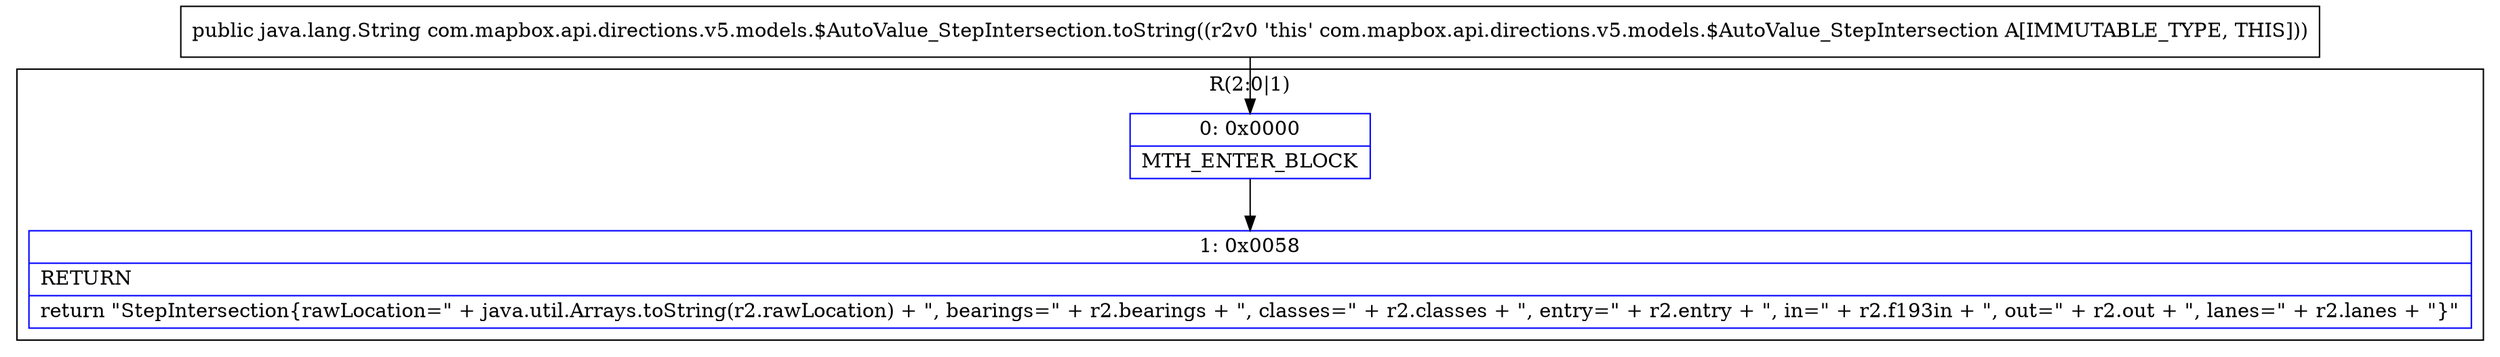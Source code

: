 digraph "CFG forcom.mapbox.api.directions.v5.models.$AutoValue_StepIntersection.toString()Ljava\/lang\/String;" {
subgraph cluster_Region_1494266020 {
label = "R(2:0|1)";
node [shape=record,color=blue];
Node_0 [shape=record,label="{0\:\ 0x0000|MTH_ENTER_BLOCK\l}"];
Node_1 [shape=record,label="{1\:\ 0x0058|RETURN\l|return \"StepIntersection\{rawLocation=\" + java.util.Arrays.toString(r2.rawLocation) + \", bearings=\" + r2.bearings + \", classes=\" + r2.classes + \", entry=\" + r2.entry + \", in=\" + r2.f193in + \", out=\" + r2.out + \", lanes=\" + r2.lanes + \"\}\"\l}"];
}
MethodNode[shape=record,label="{public java.lang.String com.mapbox.api.directions.v5.models.$AutoValue_StepIntersection.toString((r2v0 'this' com.mapbox.api.directions.v5.models.$AutoValue_StepIntersection A[IMMUTABLE_TYPE, THIS])) }"];
MethodNode -> Node_0;
Node_0 -> Node_1;
}

